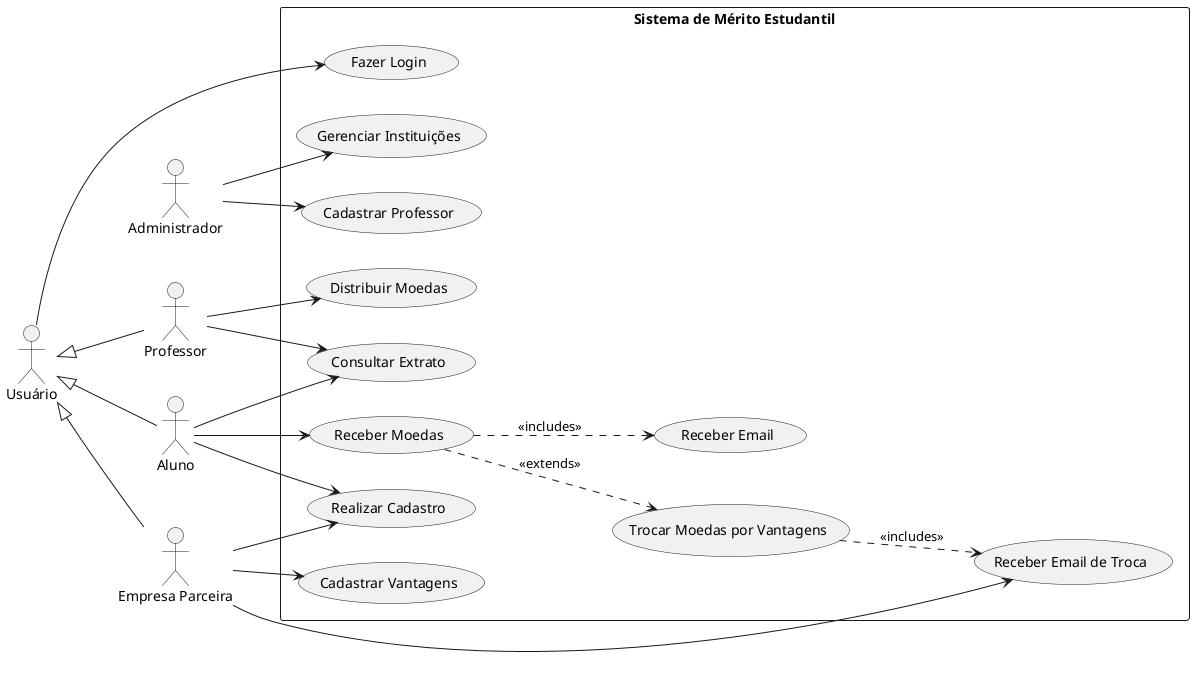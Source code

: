 @startuml
left to right direction
skinparam packageStyle rectangle

actor "Administrador" as Administrador

actor "Usuário" as Usuario

actor "Aluno" as Aluno
actor "Professor" as Professor
actor "Empresa Parceira" as Empresa

rectangle "Sistema de Mérito Estudantil" {

    (Fazer Login) as UC_Login
    (Consultar Extrato) as UC_ConsultarExtrato

    (Cadastrar Professor) as UC_CadastrarProfessor
    (Realizar Cadastro) as UC_RealizarCadastro
    (Gerenciar Instituições) as UC_GerenciarInstituicoes

    (Distribuir Moedas) as UC_DistribuirMoedas
    (Receber Moedas) as UC_ReceberMoedas
    (Trocar Moedas por Vantagens) as UC_TrocarMoedas

    (Cadastrar Vantagens) as UC_AdicionarVantagens
    (Receber Email) as UC_ReceberNotificacaoMoedas
    (Receber Email de Troca) as UC_ReceberNotificacaoTroca

}

Usuario <|-- Aluno
Usuario <|-- Professor
Usuario <|-- Empresa

Usuario --> UC_Login

Aluno --> UC_ReceberMoedas
Aluno --> UC_ConsultarExtrato
Aluno --> UC_RealizarCadastro

Professor --> UC_DistribuirMoedas
Professor --> UC_ConsultarExtrato

Empresa --> UC_RealizarCadastro
Empresa --> UC_AdicionarVantagens
Empresa --> UC_ReceberNotificacaoTroca

Administrador --> UC_CadastrarProfessor
Administrador --> UC_GerenciarInstituicoes

UC_ReceberMoedas ..> UC_TrocarMoedas : <<extends>>
UC_ReceberMoedas ..> UC_ReceberNotificacaoMoedas : <<includes>>
UC_TrocarMoedas ..> UC_ReceberNotificacaoTroca : <<includes>>

}

@enduml